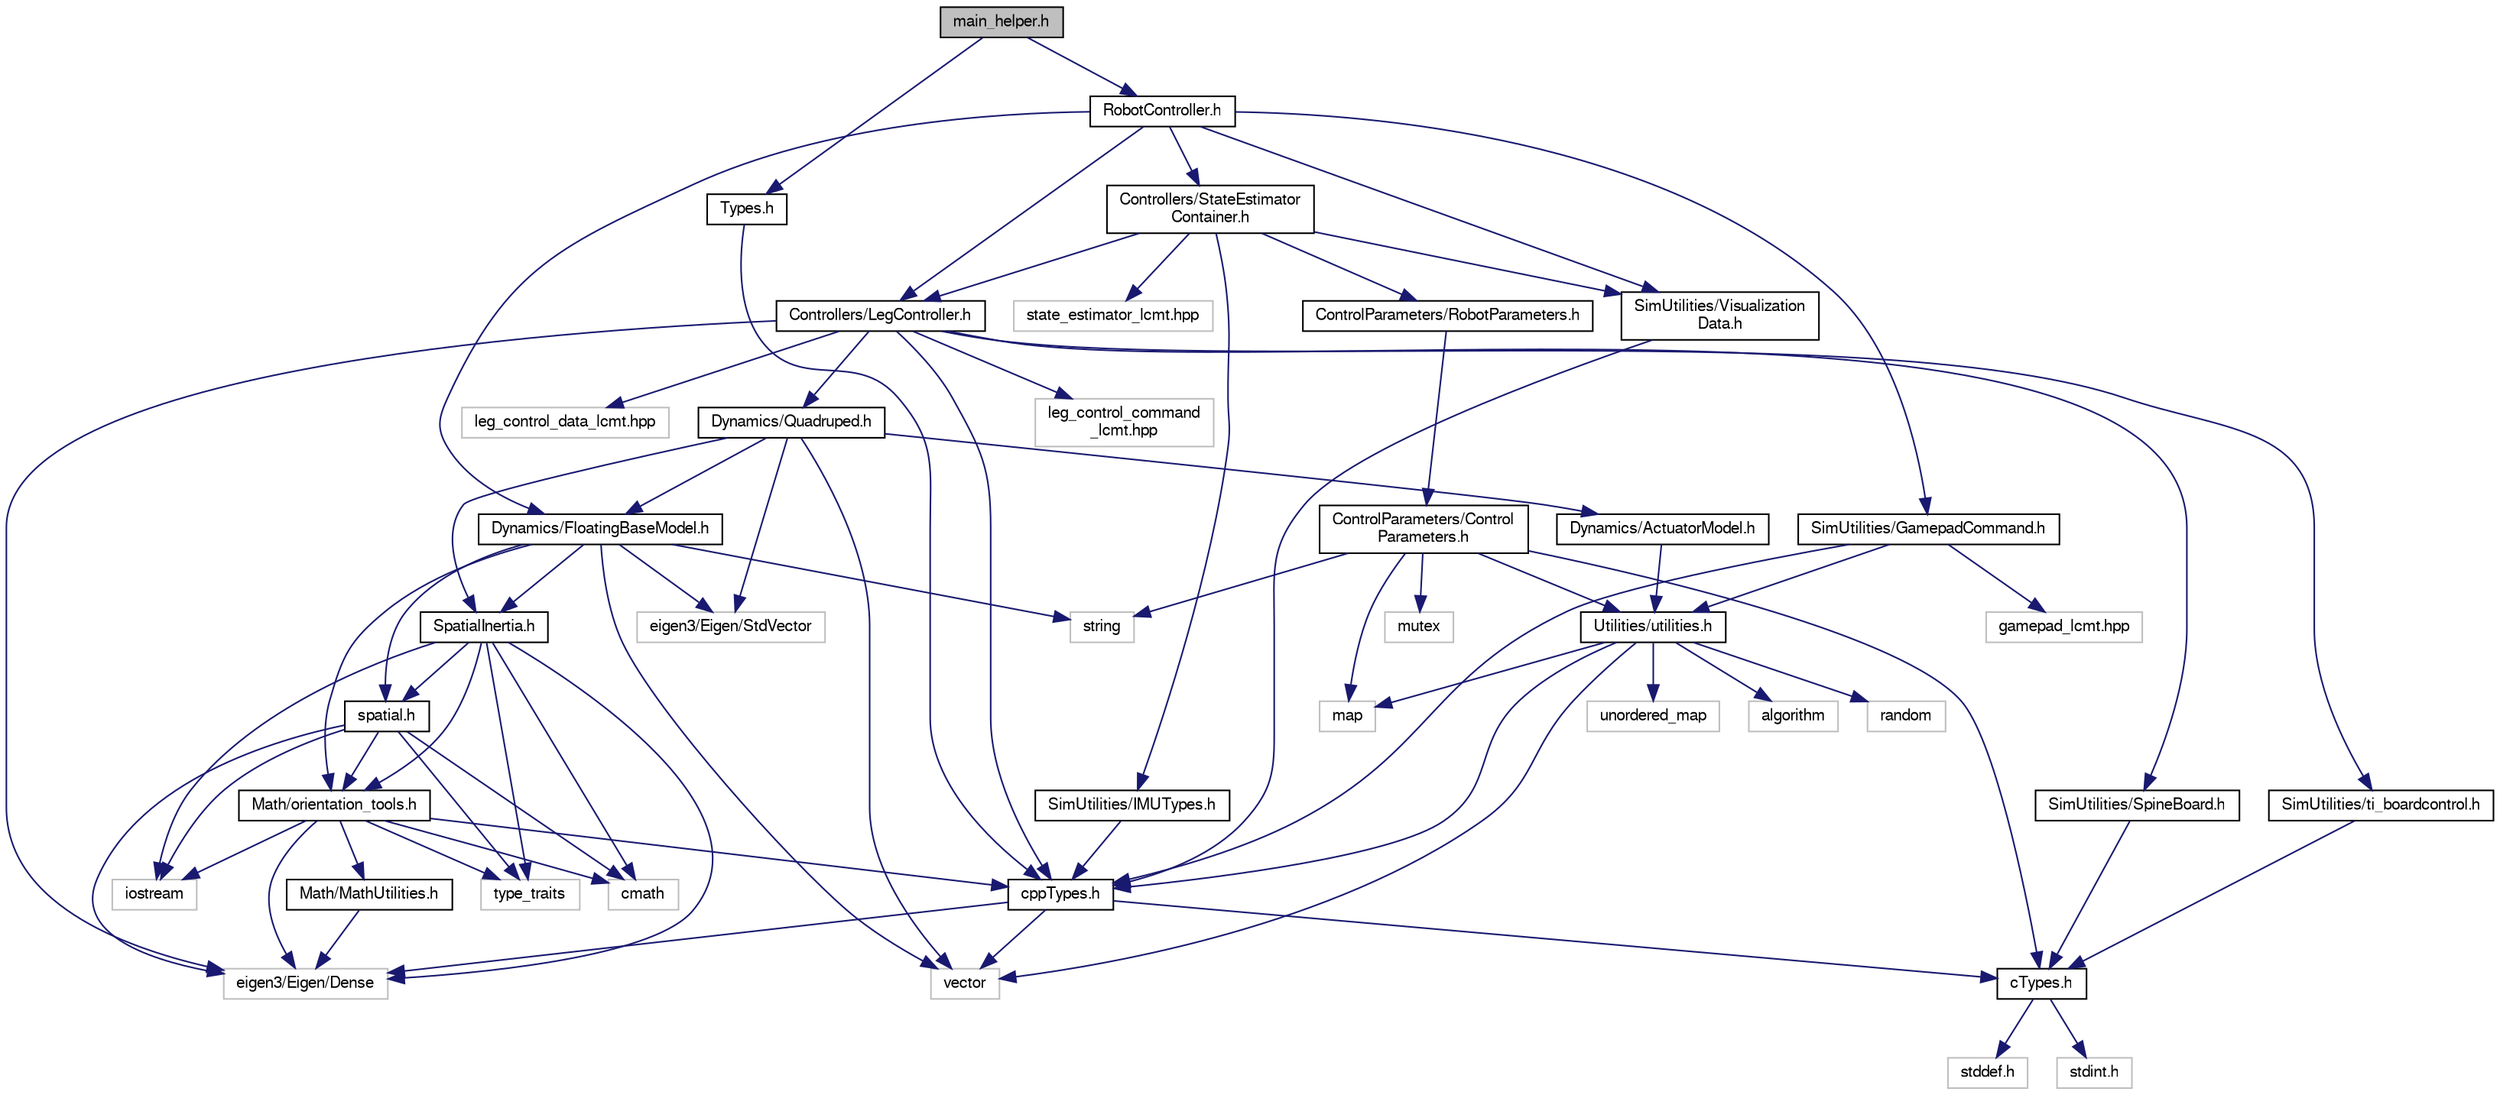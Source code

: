 digraph "main_helper.h"
{
  edge [fontname="FreeSans",fontsize="10",labelfontname="FreeSans",labelfontsize="10"];
  node [fontname="FreeSans",fontsize="10",shape=record];
  Node1 [label="main_helper.h",height=0.2,width=0.4,color="black", fillcolor="grey75", style="filled", fontcolor="black"];
  Node1 -> Node2 [color="midnightblue",fontsize="10",style="solid",fontname="FreeSans"];
  Node2 [label="Types.h",height=0.2,width=0.4,color="black", fillcolor="white", style="filled",URL="$d0/db6/_types_8h.html"];
  Node2 -> Node3 [color="midnightblue",fontsize="10",style="solid",fontname="FreeSans"];
  Node3 [label="cppTypes.h",height=0.2,width=0.4,color="black", fillcolor="white", style="filled",URL="$d9/d8e/cpp_types_8h.html"];
  Node3 -> Node4 [color="midnightblue",fontsize="10",style="solid",fontname="FreeSans"];
  Node4 [label="eigen3/Eigen/Dense",height=0.2,width=0.4,color="grey75", fillcolor="white", style="filled"];
  Node3 -> Node5 [color="midnightblue",fontsize="10",style="solid",fontname="FreeSans"];
  Node5 [label="vector",height=0.2,width=0.4,color="grey75", fillcolor="white", style="filled"];
  Node3 -> Node6 [color="midnightblue",fontsize="10",style="solid",fontname="FreeSans"];
  Node6 [label="cTypes.h",height=0.2,width=0.4,color="black", fillcolor="white", style="filled",URL="$d0/d99/c_types_8h.html",tooltip="Common types that are only valid in C++. "];
  Node6 -> Node7 [color="midnightblue",fontsize="10",style="solid",fontname="FreeSans"];
  Node7 [label="stddef.h",height=0.2,width=0.4,color="grey75", fillcolor="white", style="filled"];
  Node6 -> Node8 [color="midnightblue",fontsize="10",style="solid",fontname="FreeSans"];
  Node8 [label="stdint.h",height=0.2,width=0.4,color="grey75", fillcolor="white", style="filled"];
  Node1 -> Node9 [color="midnightblue",fontsize="10",style="solid",fontname="FreeSans"];
  Node9 [label="RobotController.h",height=0.2,width=0.4,color="black", fillcolor="white", style="filled",URL="$d3/dff/_robot_controller_8h.html"];
  Node9 -> Node10 [color="midnightblue",fontsize="10",style="solid",fontname="FreeSans"];
  Node10 [label="Controllers/LegController.h",height=0.2,width=0.4,color="black", fillcolor="white", style="filled",URL="$d0/d41/_leg_controller_8h.html",tooltip="Common Leg Control Interface and Leg Control Algorithms. "];
  Node10 -> Node4 [color="midnightblue",fontsize="10",style="solid",fontname="FreeSans"];
  Node10 -> Node11 [color="midnightblue",fontsize="10",style="solid",fontname="FreeSans"];
  Node11 [label="leg_control_command\l_lcmt.hpp",height=0.2,width=0.4,color="grey75", fillcolor="white", style="filled"];
  Node10 -> Node12 [color="midnightblue",fontsize="10",style="solid",fontname="FreeSans"];
  Node12 [label="leg_control_data_lcmt.hpp",height=0.2,width=0.4,color="grey75", fillcolor="white", style="filled"];
  Node10 -> Node13 [color="midnightblue",fontsize="10",style="solid",fontname="FreeSans"];
  Node13 [label="Dynamics/Quadruped.h",height=0.2,width=0.4,color="black", fillcolor="white", style="filled",URL="$d3/dc7/_quadruped_8h.html",tooltip="Data structure containing parameters for quadruped robot. "];
  Node13 -> Node14 [color="midnightblue",fontsize="10",style="solid",fontname="FreeSans"];
  Node14 [label="Dynamics/ActuatorModel.h",height=0.2,width=0.4,color="black", fillcolor="white", style="filled",URL="$db/dbb/_actuator_model_8h.html",tooltip="Model of actuator Includes friction, max torque, and motor torque speed curve. "];
  Node14 -> Node15 [color="midnightblue",fontsize="10",style="solid",fontname="FreeSans"];
  Node15 [label="Utilities/utilities.h",height=0.2,width=0.4,color="black", fillcolor="white", style="filled",URL="$de/df0/utilities_8h.html"];
  Node15 -> Node16 [color="midnightblue",fontsize="10",style="solid",fontname="FreeSans"];
  Node16 [label="algorithm",height=0.2,width=0.4,color="grey75", fillcolor="white", style="filled"];
  Node15 -> Node17 [color="midnightblue",fontsize="10",style="solid",fontname="FreeSans"];
  Node17 [label="map",height=0.2,width=0.4,color="grey75", fillcolor="white", style="filled"];
  Node15 -> Node18 [color="midnightblue",fontsize="10",style="solid",fontname="FreeSans"];
  Node18 [label="random",height=0.2,width=0.4,color="grey75", fillcolor="white", style="filled"];
  Node15 -> Node19 [color="midnightblue",fontsize="10",style="solid",fontname="FreeSans"];
  Node19 [label="unordered_map",height=0.2,width=0.4,color="grey75", fillcolor="white", style="filled"];
  Node15 -> Node5 [color="midnightblue",fontsize="10",style="solid",fontname="FreeSans"];
  Node15 -> Node3 [color="midnightblue",fontsize="10",style="solid",fontname="FreeSans"];
  Node13 -> Node20 [color="midnightblue",fontsize="10",style="solid",fontname="FreeSans"];
  Node20 [label="Dynamics/FloatingBaseModel.h",height=0.2,width=0.4,color="black", fillcolor="white", style="filled",URL="$d5/d9a/_floating_base_model_8h.html",tooltip="Implementation of Rigid Body Floating Base model data structure. "];
  Node20 -> Node21 [color="midnightblue",fontsize="10",style="solid",fontname="FreeSans"];
  Node21 [label="Math/orientation_tools.h",height=0.2,width=0.4,color="black", fillcolor="white", style="filled",URL="$d4/dfb/orientation__tools_8h.html",tooltip="Utility functions for 3D rotations. "];
  Node21 -> Node22 [color="midnightblue",fontsize="10",style="solid",fontname="FreeSans"];
  Node22 [label="Math/MathUtilities.h",height=0.2,width=0.4,color="black", fillcolor="white", style="filled",URL="$de/dda/_math_utilities_8h.html",tooltip="Utility functions for math. "];
  Node22 -> Node4 [color="midnightblue",fontsize="10",style="solid",fontname="FreeSans"];
  Node21 -> Node3 [color="midnightblue",fontsize="10",style="solid",fontname="FreeSans"];
  Node21 -> Node4 [color="midnightblue",fontsize="10",style="solid",fontname="FreeSans"];
  Node21 -> Node23 [color="midnightblue",fontsize="10",style="solid",fontname="FreeSans"];
  Node23 [label="cmath",height=0.2,width=0.4,color="grey75", fillcolor="white", style="filled"];
  Node21 -> Node24 [color="midnightblue",fontsize="10",style="solid",fontname="FreeSans"];
  Node24 [label="iostream",height=0.2,width=0.4,color="grey75", fillcolor="white", style="filled"];
  Node21 -> Node25 [color="midnightblue",fontsize="10",style="solid",fontname="FreeSans"];
  Node25 [label="type_traits",height=0.2,width=0.4,color="grey75", fillcolor="white", style="filled"];
  Node20 -> Node26 [color="midnightblue",fontsize="10",style="solid",fontname="FreeSans"];
  Node26 [label="SpatialInertia.h",height=0.2,width=0.4,color="black", fillcolor="white", style="filled",URL="$d4/d7d/_spatial_inertia_8h.html",tooltip="Class representing spatial inertia tensors. "];
  Node26 -> Node21 [color="midnightblue",fontsize="10",style="solid",fontname="FreeSans"];
  Node26 -> Node27 [color="midnightblue",fontsize="10",style="solid",fontname="FreeSans"];
  Node27 [label="spatial.h",height=0.2,width=0.4,color="black", fillcolor="white", style="filled",URL="$d9/dc8/spatial_8h.html",tooltip="Utility functions for manipulating spatial quantities. "];
  Node27 -> Node21 [color="midnightblue",fontsize="10",style="solid",fontname="FreeSans"];
  Node27 -> Node4 [color="midnightblue",fontsize="10",style="solid",fontname="FreeSans"];
  Node27 -> Node23 [color="midnightblue",fontsize="10",style="solid",fontname="FreeSans"];
  Node27 -> Node24 [color="midnightblue",fontsize="10",style="solid",fontname="FreeSans"];
  Node27 -> Node25 [color="midnightblue",fontsize="10",style="solid",fontname="FreeSans"];
  Node26 -> Node23 [color="midnightblue",fontsize="10",style="solid",fontname="FreeSans"];
  Node26 -> Node24 [color="midnightblue",fontsize="10",style="solid",fontname="FreeSans"];
  Node26 -> Node25 [color="midnightblue",fontsize="10",style="solid",fontname="FreeSans"];
  Node26 -> Node4 [color="midnightblue",fontsize="10",style="solid",fontname="FreeSans"];
  Node20 -> Node27 [color="midnightblue",fontsize="10",style="solid",fontname="FreeSans"];
  Node20 -> Node28 [color="midnightblue",fontsize="10",style="solid",fontname="FreeSans"];
  Node28 [label="eigen3/Eigen/StdVector",height=0.2,width=0.4,color="grey75", fillcolor="white", style="filled"];
  Node20 -> Node29 [color="midnightblue",fontsize="10",style="solid",fontname="FreeSans"];
  Node29 [label="string",height=0.2,width=0.4,color="grey75", fillcolor="white", style="filled"];
  Node20 -> Node5 [color="midnightblue",fontsize="10",style="solid",fontname="FreeSans"];
  Node13 -> Node26 [color="midnightblue",fontsize="10",style="solid",fontname="FreeSans"];
  Node13 -> Node28 [color="midnightblue",fontsize="10",style="solid",fontname="FreeSans"];
  Node13 -> Node5 [color="midnightblue",fontsize="10",style="solid",fontname="FreeSans"];
  Node10 -> Node30 [color="midnightblue",fontsize="10",style="solid",fontname="FreeSans"];
  Node30 [label="SimUtilities/SpineBoard.h",height=0.2,width=0.4,color="black", fillcolor="white", style="filled",URL="$d0/d6a/_spine_board_8h.html",tooltip="Spine Board Code, used to simulate the SpineBoard. "];
  Node30 -> Node6 [color="midnightblue",fontsize="10",style="solid",fontname="FreeSans"];
  Node10 -> Node31 [color="midnightblue",fontsize="10",style="solid",fontname="FreeSans"];
  Node31 [label="SimUtilities/ti_boardcontrol.h",height=0.2,width=0.4,color="black", fillcolor="white", style="filled",URL="$d9/d42/ti__boardcontrol_8h.html"];
  Node31 -> Node6 [color="midnightblue",fontsize="10",style="solid",fontname="FreeSans"];
  Node10 -> Node3 [color="midnightblue",fontsize="10",style="solid",fontname="FreeSans"];
  Node9 -> Node20 [color="midnightblue",fontsize="10",style="solid",fontname="FreeSans"];
  Node9 -> Node32 [color="midnightblue",fontsize="10",style="solid",fontname="FreeSans"];
  Node32 [label="Controllers/StateEstimator\lContainer.h",height=0.2,width=0.4,color="black", fillcolor="white", style="filled",URL="$d8/d87/_state_estimator_container_8h.html"];
  Node32 -> Node33 [color="midnightblue",fontsize="10",style="solid",fontname="FreeSans"];
  Node33 [label="ControlParameters/RobotParameters.h",height=0.2,width=0.4,color="black", fillcolor="white", style="filled",URL="$d9/d53/_robot_parameters_8h.html"];
  Node33 -> Node34 [color="midnightblue",fontsize="10",style="solid",fontname="FreeSans"];
  Node34 [label="ControlParameters/Control\lParameters.h",height=0.2,width=0.4,color="black", fillcolor="white", style="filled",URL="$d2/d01/_control_parameters_8h.html",tooltip="Interface to set gains/control parameters for simulator and robot These are designed to be updated in..."];
  Node34 -> Node17 [color="midnightblue",fontsize="10",style="solid",fontname="FreeSans"];
  Node34 -> Node35 [color="midnightblue",fontsize="10",style="solid",fontname="FreeSans"];
  Node35 [label="mutex",height=0.2,width=0.4,color="grey75", fillcolor="white", style="filled"];
  Node34 -> Node29 [color="midnightblue",fontsize="10",style="solid",fontname="FreeSans"];
  Node34 -> Node15 [color="midnightblue",fontsize="10",style="solid",fontname="FreeSans"];
  Node34 -> Node6 [color="midnightblue",fontsize="10",style="solid",fontname="FreeSans"];
  Node32 -> Node10 [color="midnightblue",fontsize="10",style="solid",fontname="FreeSans"];
  Node32 -> Node36 [color="midnightblue",fontsize="10",style="solid",fontname="FreeSans"];
  Node36 [label="SimUtilities/IMUTypes.h",height=0.2,width=0.4,color="black", fillcolor="white", style="filled",URL="$d0/df2/_i_m_u_types_8h.html",tooltip="Data from IMUs. "];
  Node36 -> Node3 [color="midnightblue",fontsize="10",style="solid",fontname="FreeSans"];
  Node32 -> Node37 [color="midnightblue",fontsize="10",style="solid",fontname="FreeSans"];
  Node37 [label="SimUtilities/Visualization\lData.h",height=0.2,width=0.4,color="black", fillcolor="white", style="filled",URL="$df/d0d/_visualization_data_8h.html"];
  Node37 -> Node3 [color="midnightblue",fontsize="10",style="solid",fontname="FreeSans"];
  Node32 -> Node38 [color="midnightblue",fontsize="10",style="solid",fontname="FreeSans"];
  Node38 [label="state_estimator_lcmt.hpp",height=0.2,width=0.4,color="grey75", fillcolor="white", style="filled"];
  Node9 -> Node37 [color="midnightblue",fontsize="10",style="solid",fontname="FreeSans"];
  Node9 -> Node39 [color="midnightblue",fontsize="10",style="solid",fontname="FreeSans"];
  Node39 [label="SimUtilities/GamepadCommand.h",height=0.2,width=0.4,color="black", fillcolor="white", style="filled",URL="$d7/d24/_gamepad_command_8h.html",tooltip="The GamepadCommand type containing joystick information. "];
  Node39 -> Node15 [color="midnightblue",fontsize="10",style="solid",fontname="FreeSans"];
  Node39 -> Node3 [color="midnightblue",fontsize="10",style="solid",fontname="FreeSans"];
  Node39 -> Node40 [color="midnightblue",fontsize="10",style="solid",fontname="FreeSans"];
  Node40 [label="gamepad_lcmt.hpp",height=0.2,width=0.4,color="grey75", fillcolor="white", style="filled"];
}
